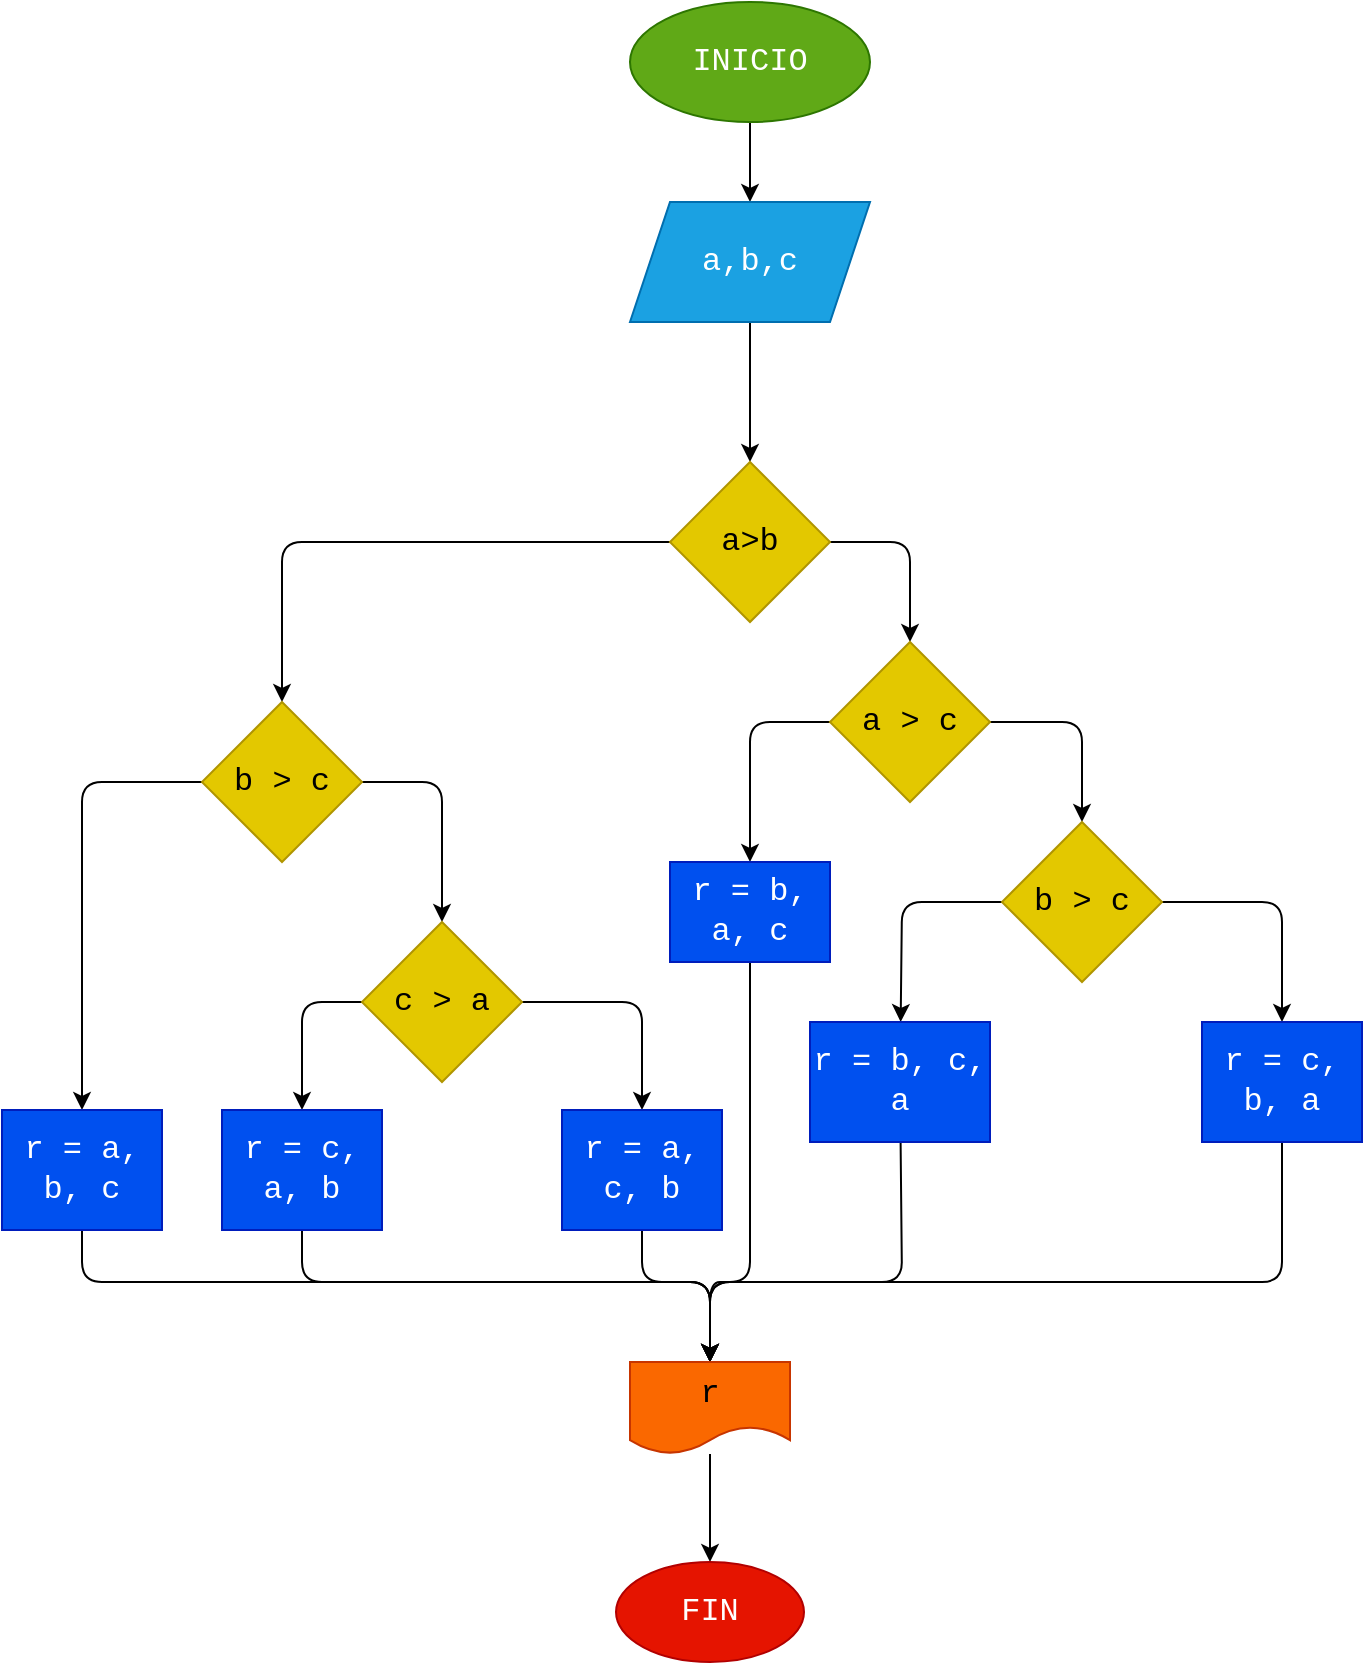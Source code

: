 <mxfile>
    <diagram id="MmOkuFx1sfdGOHEFcmrL" name="Page-1">
        <mxGraphModel dx="1137" dy="314" grid="1" gridSize="10" guides="1" tooltips="1" connect="1" arrows="1" fold="1" page="1" pageScale="1" pageWidth="827" pageHeight="1169" math="0" shadow="0">
            <root>
                <mxCell id="0"/>
                <mxCell id="1" parent="0"/>
                <mxCell id="4" value="" style="edgeStyle=none;html=1;fontFamily=Courier New;fontSize=16;" edge="1" parent="1" source="2" target="3">
                    <mxGeometry relative="1" as="geometry"/>
                </mxCell>
                <mxCell id="2" value="INICIO" style="ellipse;whiteSpace=wrap;html=1;fillColor=#60a917;fontColor=#ffffff;strokeColor=#2D7600;fontFamily=Courier New;fontSize=16;" vertex="1" parent="1">
                    <mxGeometry x="414" y="20" width="120" height="60" as="geometry"/>
                </mxCell>
                <mxCell id="6" value="" style="edgeStyle=none;html=1;fontFamily=Courier New;fontSize=16;" edge="1" parent="1" source="3" target="5">
                    <mxGeometry relative="1" as="geometry"/>
                </mxCell>
                <mxCell id="3" value="a,b,c" style="shape=parallelogram;perimeter=parallelogramPerimeter;whiteSpace=wrap;html=1;fixedSize=1;fillColor=#1ba1e2;fontColor=#ffffff;strokeColor=#006EAF;fontFamily=Courier New;fontSize=16;" vertex="1" parent="1">
                    <mxGeometry x="414" y="120" width="120" height="60" as="geometry"/>
                </mxCell>
                <mxCell id="8" value="" style="edgeStyle=none;html=1;fontFamily=Courier New;fontSize=16;" edge="1" parent="1" source="5" target="7">
                    <mxGeometry relative="1" as="geometry">
                        <Array as="points">
                            <mxPoint x="554" y="290"/>
                        </Array>
                    </mxGeometry>
                </mxCell>
                <mxCell id="20" value="" style="edgeStyle=none;html=1;fontFamily=Courier New;fontSize=16;" edge="1" parent="1" source="5" target="19">
                    <mxGeometry relative="1" as="geometry">
                        <Array as="points">
                            <mxPoint x="240" y="290"/>
                        </Array>
                    </mxGeometry>
                </mxCell>
                <mxCell id="5" value="a&amp;gt;b" style="rhombus;whiteSpace=wrap;html=1;fillColor=#e3c800;fontColor=#000000;strokeColor=#B09500;fontFamily=Courier New;fontSize=16;" vertex="1" parent="1">
                    <mxGeometry x="434" y="250" width="80" height="80" as="geometry"/>
                </mxCell>
                <mxCell id="10" value="" style="edgeStyle=none;html=1;fontFamily=Courier New;fontSize=16;" edge="1" parent="1" source="7" target="9">
                    <mxGeometry relative="1" as="geometry">
                        <Array as="points">
                            <mxPoint x="640" y="380"/>
                        </Array>
                    </mxGeometry>
                </mxCell>
                <mxCell id="18" value="" style="edgeStyle=none;html=1;fontFamily=Courier New;fontSize=16;" edge="1" parent="1" source="7" target="17">
                    <mxGeometry relative="1" as="geometry">
                        <Array as="points">
                            <mxPoint x="474" y="380"/>
                        </Array>
                    </mxGeometry>
                </mxCell>
                <mxCell id="7" value="a &amp;gt; c" style="rhombus;whiteSpace=wrap;html=1;fillColor=#e3c800;fontColor=#000000;strokeColor=#B09500;fontFamily=Courier New;fontSize=16;" vertex="1" parent="1">
                    <mxGeometry x="514" y="340" width="80" height="80" as="geometry"/>
                </mxCell>
                <mxCell id="14" value="" style="edgeStyle=none;html=1;fontFamily=Courier New;fontSize=16;" edge="1" parent="1" source="9" target="13">
                    <mxGeometry relative="1" as="geometry">
                        <Array as="points">
                            <mxPoint x="740" y="470"/>
                        </Array>
                    </mxGeometry>
                </mxCell>
                <mxCell id="16" value="" style="edgeStyle=none;html=1;fontFamily=Courier New;fontSize=16;" edge="1" parent="1" source="9" target="15">
                    <mxGeometry relative="1" as="geometry">
                        <Array as="points">
                            <mxPoint x="550" y="470"/>
                        </Array>
                    </mxGeometry>
                </mxCell>
                <mxCell id="9" value="b &amp;gt; c" style="rhombus;whiteSpace=wrap;html=1;fillColor=#e3c800;fontColor=#000000;strokeColor=#B09500;fontFamily=Courier New;fontSize=16;" vertex="1" parent="1">
                    <mxGeometry x="600" y="430" width="80" height="80" as="geometry"/>
                </mxCell>
                <mxCell id="36" style="edgeStyle=none;html=1;entryX=0.5;entryY=0;entryDx=0;entryDy=0;fontFamily=Courier New;fontSize=16;" edge="1" parent="1" source="13" target="32">
                    <mxGeometry relative="1" as="geometry">
                        <Array as="points">
                            <mxPoint x="740" y="660"/>
                            <mxPoint x="454" y="660"/>
                        </Array>
                    </mxGeometry>
                </mxCell>
                <mxCell id="13" value="r = c, b, a" style="whiteSpace=wrap;html=1;fillColor=#0050ef;fontColor=#ffffff;strokeColor=#001DBC;fontFamily=Courier New;fontSize=16;" vertex="1" parent="1">
                    <mxGeometry x="700" y="530" width="80" height="60" as="geometry"/>
                </mxCell>
                <mxCell id="35" style="edgeStyle=none;html=1;entryX=0.5;entryY=0;entryDx=0;entryDy=0;fontFamily=Courier New;fontSize=16;" edge="1" parent="1" source="15" target="32">
                    <mxGeometry relative="1" as="geometry">
                        <mxPoint x="450" y="700" as="targetPoint"/>
                        <Array as="points">
                            <mxPoint x="550" y="660"/>
                            <mxPoint x="454" y="660"/>
                        </Array>
                    </mxGeometry>
                </mxCell>
                <mxCell id="15" value="r = b, c, a" style="whiteSpace=wrap;html=1;fillColor=#0050ef;fontColor=#ffffff;strokeColor=#001DBC;fontFamily=Courier New;fontSize=16;" vertex="1" parent="1">
                    <mxGeometry x="504" y="530" width="90" height="60" as="geometry"/>
                </mxCell>
                <mxCell id="34" style="edgeStyle=none;html=1;entryX=0.5;entryY=0;entryDx=0;entryDy=0;fontFamily=Courier New;fontSize=16;" edge="1" parent="1" source="17" target="32">
                    <mxGeometry relative="1" as="geometry">
                        <Array as="points">
                            <mxPoint x="474" y="660"/>
                            <mxPoint x="454" y="660"/>
                        </Array>
                    </mxGeometry>
                </mxCell>
                <mxCell id="17" value="r = b, a, c" style="whiteSpace=wrap;html=1;fillColor=#0050ef;fontColor=#ffffff;strokeColor=#001DBC;fontFamily=Courier New;fontSize=16;" vertex="1" parent="1">
                    <mxGeometry x="434" y="450" width="80" height="50" as="geometry"/>
                </mxCell>
                <mxCell id="23" value="" style="edgeStyle=none;html=1;fontFamily=Courier New;fontSize=16;" edge="1" parent="1" source="19" target="22">
                    <mxGeometry relative="1" as="geometry">
                        <Array as="points">
                            <mxPoint x="320" y="410"/>
                        </Array>
                    </mxGeometry>
                </mxCell>
                <mxCell id="31" value="" style="edgeStyle=none;html=1;fontFamily=Courier New;fontSize=16;" edge="1" parent="1" source="19" target="30">
                    <mxGeometry relative="1" as="geometry">
                        <Array as="points">
                            <mxPoint x="140" y="410"/>
                        </Array>
                    </mxGeometry>
                </mxCell>
                <mxCell id="19" value="b &amp;gt; c" style="rhombus;whiteSpace=wrap;html=1;fillColor=#e3c800;fontColor=#000000;strokeColor=#B09500;fontFamily=Courier New;fontSize=16;" vertex="1" parent="1">
                    <mxGeometry x="200" y="370" width="80" height="80" as="geometry"/>
                </mxCell>
                <mxCell id="27" style="edgeStyle=none;html=1;entryX=0.5;entryY=0;entryDx=0;entryDy=0;fontFamily=Courier New;fontSize=16;" edge="1" parent="1" source="22" target="26">
                    <mxGeometry relative="1" as="geometry">
                        <Array as="points">
                            <mxPoint x="420" y="520"/>
                        </Array>
                    </mxGeometry>
                </mxCell>
                <mxCell id="29" value="" style="edgeStyle=none;html=1;fontFamily=Courier New;fontSize=16;" edge="1" parent="1" source="22" target="28">
                    <mxGeometry relative="1" as="geometry">
                        <Array as="points">
                            <mxPoint x="250" y="520"/>
                        </Array>
                    </mxGeometry>
                </mxCell>
                <mxCell id="22" value="c &amp;gt; a" style="rhombus;whiteSpace=wrap;html=1;fillColor=#e3c800;fontColor=#000000;strokeColor=#B09500;fontFamily=Courier New;fontSize=16;" vertex="1" parent="1">
                    <mxGeometry x="280" y="480" width="80" height="80" as="geometry"/>
                </mxCell>
                <mxCell id="33" value="" style="edgeStyle=none;html=1;fontFamily=Courier New;fontSize=16;" edge="1" parent="1" source="26" target="32">
                    <mxGeometry relative="1" as="geometry">
                        <Array as="points">
                            <mxPoint x="420" y="660"/>
                            <mxPoint x="454" y="660"/>
                        </Array>
                    </mxGeometry>
                </mxCell>
                <mxCell id="26" value="r = a, c, b" style="rounded=0;whiteSpace=wrap;html=1;fillColor=#0050ef;fontColor=#ffffff;strokeColor=#001DBC;fontFamily=Courier New;fontSize=16;" vertex="1" parent="1">
                    <mxGeometry x="380" y="574" width="80" height="60" as="geometry"/>
                </mxCell>
                <mxCell id="37" style="edgeStyle=none;html=1;entryX=0.5;entryY=0;entryDx=0;entryDy=0;fontFamily=Courier New;fontSize=16;" edge="1" parent="1" source="28" target="32">
                    <mxGeometry relative="1" as="geometry">
                        <Array as="points">
                            <mxPoint x="250" y="660"/>
                            <mxPoint x="454" y="660"/>
                        </Array>
                    </mxGeometry>
                </mxCell>
                <mxCell id="28" value="r = c, a, b" style="whiteSpace=wrap;html=1;fillColor=#0050ef;fontColor=#ffffff;strokeColor=#001DBC;fontFamily=Courier New;fontSize=16;" vertex="1" parent="1">
                    <mxGeometry x="210" y="574" width="80" height="60" as="geometry"/>
                </mxCell>
                <mxCell id="38" style="edgeStyle=none;html=1;entryX=0.5;entryY=0;entryDx=0;entryDy=0;fontFamily=Courier New;fontSize=16;" edge="1" parent="1" source="30" target="32">
                    <mxGeometry relative="1" as="geometry">
                        <mxPoint x="453.183" y="700" as="targetPoint"/>
                        <Array as="points">
                            <mxPoint x="140" y="660"/>
                            <mxPoint x="454" y="660"/>
                        </Array>
                    </mxGeometry>
                </mxCell>
                <mxCell id="30" value="r = a, b, c" style="whiteSpace=wrap;html=1;fillColor=#0050ef;fontColor=#ffffff;strokeColor=#001DBC;fontFamily=Courier New;fontSize=16;" vertex="1" parent="1">
                    <mxGeometry x="100" y="574" width="80" height="60" as="geometry"/>
                </mxCell>
                <mxCell id="40" style="edgeStyle=none;html=1;entryX=0.5;entryY=0;entryDx=0;entryDy=0;fontFamily=Courier New;fontSize=16;" edge="1" parent="1" source="32" target="39">
                    <mxGeometry relative="1" as="geometry"/>
                </mxCell>
                <mxCell id="32" value="r" style="shape=document;whiteSpace=wrap;html=1;boundedLbl=1;rounded=0;fillColor=#fa6800;fontColor=#000000;strokeColor=#C73500;fontFamily=Courier New;fontSize=16;" vertex="1" parent="1">
                    <mxGeometry x="414" y="700" width="80" height="46" as="geometry"/>
                </mxCell>
                <mxCell id="39" value="FIN" style="ellipse;whiteSpace=wrap;html=1;fillColor=#e51400;fontColor=#ffffff;strokeColor=#B20000;fontFamily=Courier New;fontSize=16;" vertex="1" parent="1">
                    <mxGeometry x="407" y="800" width="94" height="50" as="geometry"/>
                </mxCell>
            </root>
        </mxGraphModel>
    </diagram>
</mxfile>